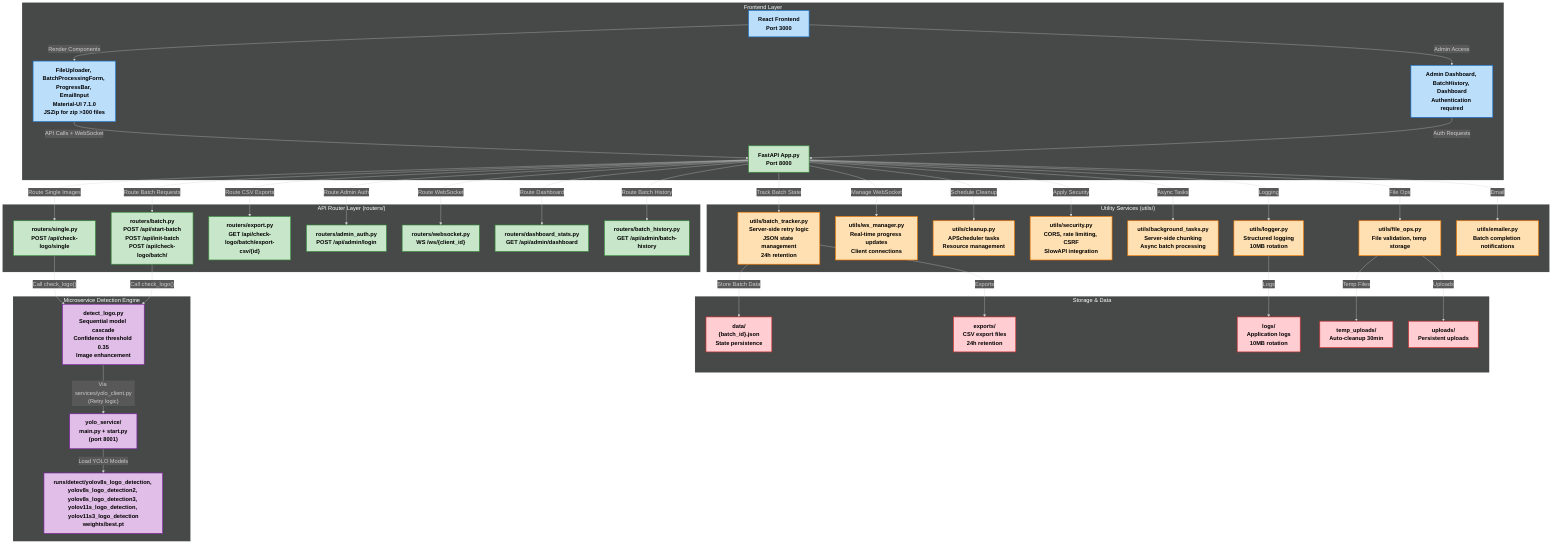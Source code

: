 %%{init: {'theme': 'dark', 'themeVariables': { 'fontFamily': 'arial', 'fontSize': '18px', 'fontWeight': 'bold'}}}%%
graph TD
    subgraph "Frontend Layer"
        style A fill:#bbdefb,stroke:#1976d2,stroke-width:2px,color:#000000,font-weight:bold
        style A1 fill:#bbdefb,stroke:#1976d2,stroke-width:2px,color:#000000,font-weight:bold
        style A2 fill:#bbdefb,stroke:#1976d2,stroke-width:2px,color:#000000,font-weight:bold
        A["React Frontend\nPort 3000"] -->|"Render Components"| A1["FileUploader, BatchProcessingForm, ProgressBar, EmailInput\nMaterial-UI 7.1.0\nJSZip for zip >300 files"]
        A -->|"Admin Access"| A2["Admin Dashboard, BatchHistory, Dashboard\nAuthentication required"]
        A1 -->|"API Calls + WebSocket"| B["FastAPI App.py\nPort 8000"]
        A2 -->|"Auth Requests"| B
    end

    subgraph "API Router Layer (routers/)"
        style B fill:#c8e6c9,stroke:#388e3c,stroke-width:2px,color:#000000,font-weight:bold
        style C1 fill:#c8e6c9,stroke:#388e3c,stroke-width:2px,color:#000000,font-weight:bold
        style C2 fill:#c8e6c9,stroke:#388e3c,stroke-width:2px,color:#000000,font-weight:bold
        style C3 fill:#c8e6c9,stroke:#388e3c,stroke-width:2px,color:#000000,font-weight:bold
        style C4 fill:#c8e6c9,stroke:#388e3c,stroke-width:2px,color:#000000,font-weight:bold
        style C5 fill:#c8e6c9,stroke:#388e3c,stroke-width:2px,color:#000000,font-weight:bold
        style C6 fill:#c8e6c9,stroke:#388e3c,stroke-width:2px,color:#000000,font-weight:bold
        style C7 fill:#c8e6c9,stroke:#388e3c,stroke-width:2px,color:#000000,font-weight:bold
        B -->|"Route Single Images"| C1["routers/single.py\nPOST /api/check-logo/single"]
        B -->|"Route Batch Requests"| C2["routers/batch.py\nPOST /api/start-batch\nPOST /api/init-batch\nPOST /api/check-logo/batch/"]
        B -->|"Route CSV Exports"| C3["routers/export.py\nGET /api/check-logo/batch/export-csv/{id}"]
        B -->|"Route Admin Auth"| C4["routers/admin_auth.py\nPOST /api/admin/login"]
        B -->|"Route WebSocket"| C5["routers/websocket.py\nWS /ws/{client_id}"]
        B -->|"Route Dashboard"| C6["routers/dashboard_stats.py\nGET /api/admin/dashboard"]
        B -->|"Route Batch History"| C7["routers/batch_history.py\nGET /api/admin/batch-history"]
    end

    subgraph "Microservice Detection Engine"
        style D fill:#e1bee7,stroke:#7b1fa2,stroke-width:2px,color:#000000,font-weight:bold
        style D2 fill:#e1bee7,stroke:#7b1fa2,stroke-width:2px,color:#000000,font-weight:bold
        style E fill:#e1bee7,stroke:#7b1fa2,stroke-width:2px,color:#000000,font-weight:bold
        C1 -->|"Call check_logo()"| D["detect_logo.py\nSequential model cascade\nConfidence threshold 0.35\nImage enhancement"]
        C2 -->|"Call check_logo()"| D
        D -->|"Via services/yolo_client.py\n(Retry logic)"| D2["yolo_service/\nmain.py + start.py\n(port 8001)"]
        D2 -->|"Load YOLO Models"| E["runs/detect/yolov8s_logo_detection, yolov8s_logo_detection2, yolov8s_logo_detection3, yolov11s_logo_detection, yolov11s3_logo_detection\nweights/best.pt"]
    end

    subgraph "Utility Services (utils/)"
        style F1 fill:#ffe0b2,stroke:#f57c00,stroke-width:2px,color:#000000,font-weight:bold
        style F2 fill:#ffe0b2,stroke:#f57c00,stroke-width:2px,color:#000000,font-weight:bold
        style F3 fill:#ffe0b2,stroke:#f57c00,stroke-width:2px,color:#000000,font-weight:bold
        style F4 fill:#ffe0b2,stroke:#f57c00,stroke-width:2px,color:#000000,font-weight:bold
        style F5 fill:#ffe0b2,stroke:#f57c00,stroke-width:2px,color:#000000,font-weight:bold
        style F6 fill:#ffe0b2,stroke:#f57c00,stroke-width:2px,color:#000000,font-weight:bold
        style F7 fill:#ffe0b2,stroke:#f57c00,stroke-width:2px,color:#000000,font-weight:bold
        style F8 fill:#ffe0b2,stroke:#f57c00,stroke-width:2px,color:#000000,font-weight:bold
        B -->|"Track Batch State"| F1["utils/batch_tracker.py\nServer-side retry logic\nJSON state management\n24h retention"]
        B -->|"Manage WebSocket"| F2["utils/ws_manager.py\nReal-time progress updates\nClient connections"]
        B -->|"Schedule Cleanup"| F3["utils/cleanup.py\nAPScheduler tasks\nResource management"]
        B -->|"Apply Security"| F4["utils/security.py\nCORS, rate limiting, CSRF\nSlowAPI integration"]
        B -->|"Async Tasks"| F5["utils/background_tasks.py\nServer-side chunking\nAsync batch processing"]
        B -->|"Logging"| F6["utils/logger.py\nStructured logging\n10MB rotation"]
        B -->|"File Ops"| F7["utils/file_ops.py\nFile validation, temp storage"]
        B -->|"Email"| F8["utils/emailer.py\nBatch completion notifications"]
    end

    subgraph "Storage & Data"
        style G1 fill:#ffcdd2,stroke:#d32f2f,stroke-width:2px,color:#000000,font-weight:bold
        style G2 fill:#ffcdd2,stroke:#d32f2f,stroke-width:2px,color:#000000,font-weight:bold
        style G3 fill:#ffcdd2,stroke:#d32f2f,stroke-width:2px,color:#000000,font-weight:bold
        style G4 fill:#ffcdd2,stroke:#d32f2f,stroke-width:2px,color:#000000,font-weight:bold
        style G5 fill:#ffcdd2,stroke:#d32f2f,stroke-width:2px,color:#000000,font-weight:bold
        F1 -->|"Store Batch Data"| G1["data/\n{batch_id}.json\nState persistence"]
        F7 -->|"Temp Files"| G2["temp_uploads/\nAuto-cleanup 30min"]
        F7 -->|"Uploads"| G3["uploads/\nPersistent uploads"]
        F1 -->|"Exports"| G4["exports/\nCSV export files\n24h retention"]
        F6 -->|"Logs"| G5["logs/\nApplication logs\n10MB rotation"]
    end